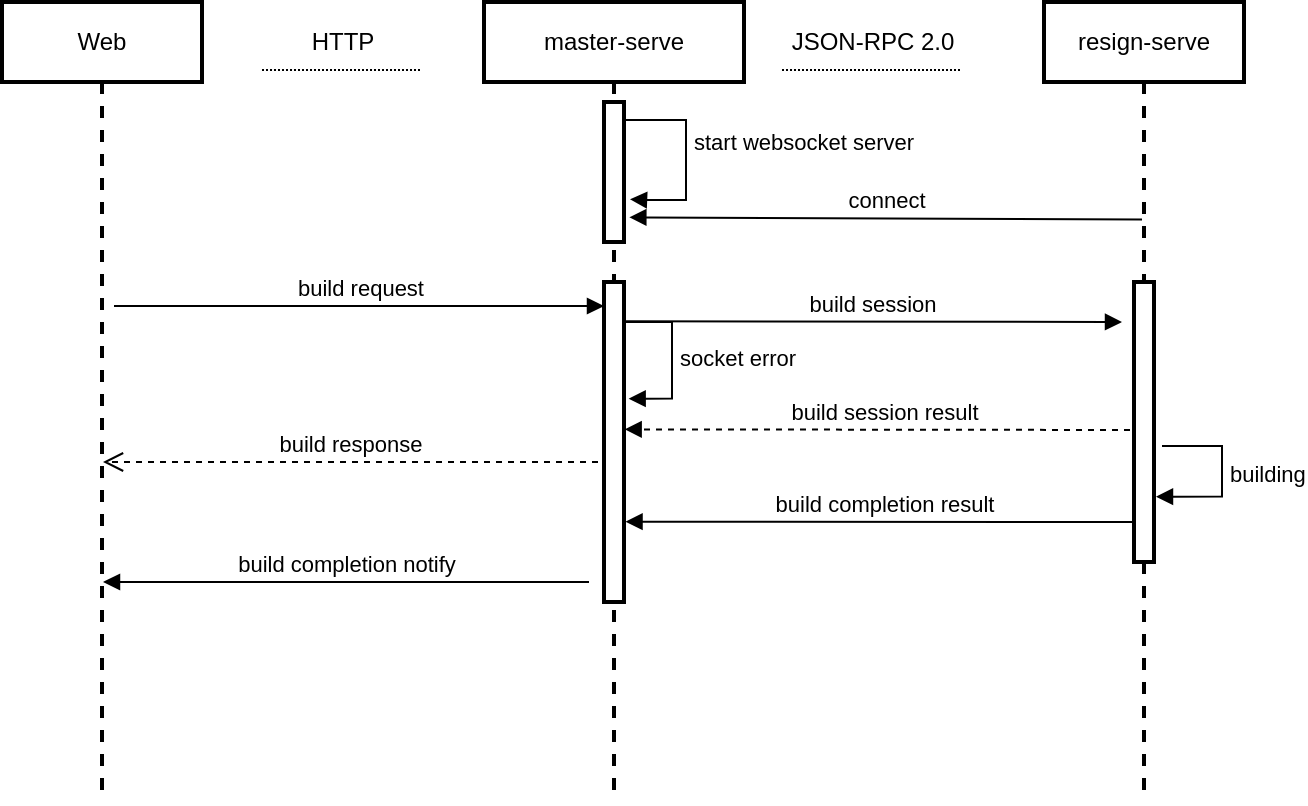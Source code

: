 <mxfile version="13.10.0" type="github">
  <diagram id="owJFNJhzbNbjEsK8q6B7" name="第 1 页">
    <mxGraphModel dx="946" dy="536" grid="1" gridSize="10" guides="1" tooltips="1" connect="1" arrows="1" fold="1" page="1" pageScale="1" pageWidth="827" pageHeight="1169" math="0" shadow="0">
      <root>
        <mxCell id="0" />
        <mxCell id="1" parent="0" />
        <mxCell id="U-FH6D3zTLMvbxHOJZrQ-10" value="start websocket server&lt;br&gt;" style="edgeStyle=orthogonalEdgeStyle;html=1;align=left;spacingLeft=2;endArrow=block;rounded=0;entryX=1.2;entryY=0.138;entryDx=0;entryDy=0;entryPerimeter=0;" parent="1" edge="1">
          <mxGeometry x="-0.388" y="-11" relative="1" as="geometry">
            <mxPoint x="432" y="99" as="sourcePoint" />
            <Array as="points">
              <mxPoint x="462" y="99" />
              <mxPoint x="462" y="139" />
              <mxPoint x="442" y="139" />
            </Array>
            <mxPoint x="434" y="138.68" as="targetPoint" />
            <mxPoint x="11" y="11" as="offset" />
          </mxGeometry>
        </mxCell>
        <mxCell id="U-FH6D3zTLMvbxHOJZrQ-11" value="build request" style="html=1;verticalAlign=bottom;endArrow=block;" parent="1" edge="1">
          <mxGeometry width="80" relative="1" as="geometry">
            <mxPoint x="176" y="192" as="sourcePoint" />
            <mxPoint x="421" y="192" as="targetPoint" />
            <Array as="points" />
          </mxGeometry>
        </mxCell>
        <mxCell id="U-FH6D3zTLMvbxHOJZrQ-17" value="JSON-RPC 2.0" style="text;html=1;align=center;verticalAlign=middle;resizable=0;points=[];autosize=1;" parent="1" vertex="1">
          <mxGeometry x="505" y="50" width="100" height="20" as="geometry" />
        </mxCell>
        <mxCell id="U-FH6D3zTLMvbxHOJZrQ-19" value="build response" style="html=1;verticalAlign=bottom;endArrow=open;dashed=1;endSize=8;exitX=-0.35;exitY=0.499;exitDx=0;exitDy=0;exitPerimeter=0;" parent="1" target="U-FH6D3zTLMvbxHOJZrQ-38" edge="1">
          <mxGeometry relative="1" as="geometry">
            <mxPoint x="418" y="270" as="sourcePoint" />
            <mxPoint x="204" y="270.36" as="targetPoint" />
          </mxGeometry>
        </mxCell>
        <mxCell id="U-FH6D3zTLMvbxHOJZrQ-20" value="build session" style="html=1;verticalAlign=bottom;endArrow=block;exitX=0.9;exitY=0.123;exitDx=0;exitDy=0;exitPerimeter=0;" parent="1" source="U-FH6D3zTLMvbxHOJZrQ-44" edge="1">
          <mxGeometry width="80" relative="1" as="geometry">
            <mxPoint x="414" y="200" as="sourcePoint" />
            <mxPoint x="680" y="200" as="targetPoint" />
            <Array as="points" />
          </mxGeometry>
        </mxCell>
        <mxCell id="U-FH6D3zTLMvbxHOJZrQ-24" value="build session result" style="html=1;verticalAlign=bottom;endArrow=block;dashed=1;entryX=1.033;entryY=0.373;entryDx=0;entryDy=0;entryPerimeter=0;" parent="1" edge="1">
          <mxGeometry width="80" relative="1" as="geometry">
            <mxPoint x="690" y="254" as="sourcePoint" />
            <mxPoint x="431.33" y="253.68" as="targetPoint" />
            <Array as="points" />
          </mxGeometry>
        </mxCell>
        <mxCell id="U-FH6D3zTLMvbxHOJZrQ-25" value="building" style="edgeStyle=orthogonalEdgeStyle;html=1;align=left;spacingLeft=2;endArrow=block;rounded=0;entryX=1.1;entryY=0.629;entryDx=0;entryDy=0;entryPerimeter=0;" parent="1" edge="1">
          <mxGeometry relative="1" as="geometry">
            <mxPoint x="700" y="262" as="sourcePoint" />
            <Array as="points">
              <mxPoint x="730" y="262" />
              <mxPoint x="730" y="287" />
            </Array>
            <mxPoint x="697" y="287.32" as="targetPoint" />
          </mxGeometry>
        </mxCell>
        <mxCell id="U-FH6D3zTLMvbxHOJZrQ-26" value="build completion result" style="html=1;verticalAlign=bottom;endArrow=block;entryX=1.077;entryY=0.749;entryDx=0;entryDy=0;entryPerimeter=0;" parent="1" target="U-FH6D3zTLMvbxHOJZrQ-44" edge="1">
          <mxGeometry width="80" relative="1" as="geometry">
            <mxPoint x="690" y="300" as="sourcePoint" />
            <mxPoint x="480" y="300" as="targetPoint" />
            <Array as="points" />
          </mxGeometry>
        </mxCell>
        <mxCell id="U-FH6D3zTLMvbxHOJZrQ-28" value="build completion notify" style="html=1;verticalAlign=bottom;endArrow=block;exitX=-0.35;exitY=0.746;exitDx=0;exitDy=0;exitPerimeter=0;" parent="1" target="U-FH6D3zTLMvbxHOJZrQ-38" edge="1">
          <mxGeometry width="80" relative="1" as="geometry">
            <mxPoint x="413.5" y="330.0" as="sourcePoint" />
            <mxPoint x="197" y="331.44" as="targetPoint" />
            <Array as="points" />
          </mxGeometry>
        </mxCell>
        <mxCell id="U-FH6D3zTLMvbxHOJZrQ-29" value="" style="line;strokeWidth=1;fillColor=none;align=left;verticalAlign=middle;spacingTop=-1;spacingLeft=3;spacingRight=3;rotatable=0;labelPosition=right;points=[];portConstraint=eastwest;dashed=1;dashPattern=1 1;" parent="1" vertex="1">
          <mxGeometry x="250" y="70" width="80" height="8" as="geometry" />
        </mxCell>
        <mxCell id="U-FH6D3zTLMvbxHOJZrQ-30" value="HTTP" style="text;html=1;align=center;verticalAlign=middle;resizable=0;points=[];autosize=1;" parent="1" vertex="1">
          <mxGeometry x="265" y="50" width="50" height="20" as="geometry" />
        </mxCell>
        <mxCell id="U-FH6D3zTLMvbxHOJZrQ-31" value="" style="line;strokeWidth=1;fillColor=none;align=left;verticalAlign=middle;spacingTop=-1;spacingLeft=3;spacingRight=3;rotatable=0;labelPosition=right;points=[];portConstraint=eastwest;dashed=1;dashPattern=1 1;" parent="1" vertex="1">
          <mxGeometry x="510" y="70" width="90" height="8" as="geometry" />
        </mxCell>
        <mxCell id="U-FH6D3zTLMvbxHOJZrQ-35" value="connect" style="html=1;verticalAlign=bottom;endArrow=block;entryX=1.267;entryY=0.824;entryDx=0;entryDy=0;entryPerimeter=0;" parent="1" target="U-FH6D3zTLMvbxHOJZrQ-43" edge="1">
          <mxGeometry width="80" relative="1" as="geometry">
            <mxPoint x="690" y="148.72" as="sourcePoint" />
            <mxPoint x="414" y="148.72" as="targetPoint" />
          </mxGeometry>
        </mxCell>
        <mxCell id="U-FH6D3zTLMvbxHOJZrQ-38" value="Web" style="shape=umlLifeline;perimeter=lifelinePerimeter;whiteSpace=wrap;html=1;container=1;collapsible=0;recursiveResize=0;outlineConnect=0;strokeWidth=2;" parent="1" vertex="1">
          <mxGeometry x="120" y="40" width="100" height="400" as="geometry" />
        </mxCell>
        <mxCell id="U-FH6D3zTLMvbxHOJZrQ-39" value="master-serve" style="shape=umlLifeline;perimeter=lifelinePerimeter;whiteSpace=wrap;html=1;container=1;collapsible=0;recursiveResize=0;outlineConnect=0;strokeWidth=2;" parent="1" vertex="1">
          <mxGeometry x="361" y="40" width="130" height="400" as="geometry" />
        </mxCell>
        <mxCell id="U-FH6D3zTLMvbxHOJZrQ-43" value="" style="html=1;points=[];perimeter=orthogonalPerimeter;strokeWidth=2;" parent="U-FH6D3zTLMvbxHOJZrQ-39" vertex="1">
          <mxGeometry x="60" y="50" width="10" height="70" as="geometry" />
        </mxCell>
        <mxCell id="U-FH6D3zTLMvbxHOJZrQ-44" value="" style="html=1;points=[];perimeter=orthogonalPerimeter;strokeWidth=2;" parent="U-FH6D3zTLMvbxHOJZrQ-39" vertex="1">
          <mxGeometry x="60" y="140" width="10" height="160" as="geometry" />
        </mxCell>
        <mxCell id="U-FH6D3zTLMvbxHOJZrQ-40" value="resign-serve" style="shape=umlLifeline;perimeter=lifelinePerimeter;whiteSpace=wrap;html=1;container=1;collapsible=0;recursiveResize=0;outlineConnect=0;strokeWidth=2;" parent="1" vertex="1">
          <mxGeometry x="641" y="40" width="100" height="400" as="geometry" />
        </mxCell>
        <mxCell id="U-FH6D3zTLMvbxHOJZrQ-45" value="" style="html=1;points=[];perimeter=orthogonalPerimeter;strokeWidth=2;" parent="U-FH6D3zTLMvbxHOJZrQ-40" vertex="1">
          <mxGeometry x="45" y="140" width="10" height="140" as="geometry" />
        </mxCell>
        <mxCell id="U-FH6D3zTLMvbxHOJZrQ-48" value="socket error" style="edgeStyle=orthogonalEdgeStyle;html=1;align=left;spacingLeft=2;endArrow=block;rounded=0;entryX=1.233;entryY=0.427;entryDx=0;entryDy=0;entryPerimeter=0;" parent="1" edge="1">
          <mxGeometry relative="1" as="geometry">
            <mxPoint x="430" y="200" as="sourcePoint" />
            <Array as="points">
              <mxPoint x="455" y="200" />
              <mxPoint x="455" y="238" />
            </Array>
            <mxPoint x="433.33" y="238.32" as="targetPoint" />
          </mxGeometry>
        </mxCell>
      </root>
    </mxGraphModel>
  </diagram>
</mxfile>
